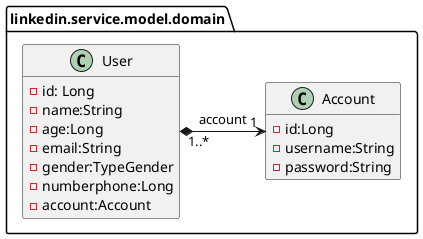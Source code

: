 @startuml
set namespaceSeparator none
hide method
namespace linkedin.service.model.domain {
 class User {
 - id: Long
 - name:String
 - age:Long
 - email:String
 - gender:TypeGender
 - numberphone:Long
 - account:Account
 }
 class Account {
 - id:Long
 - username:String
 - password:String
 }
 User "1..*" *-right-> "1" Account : account
}
@enduml